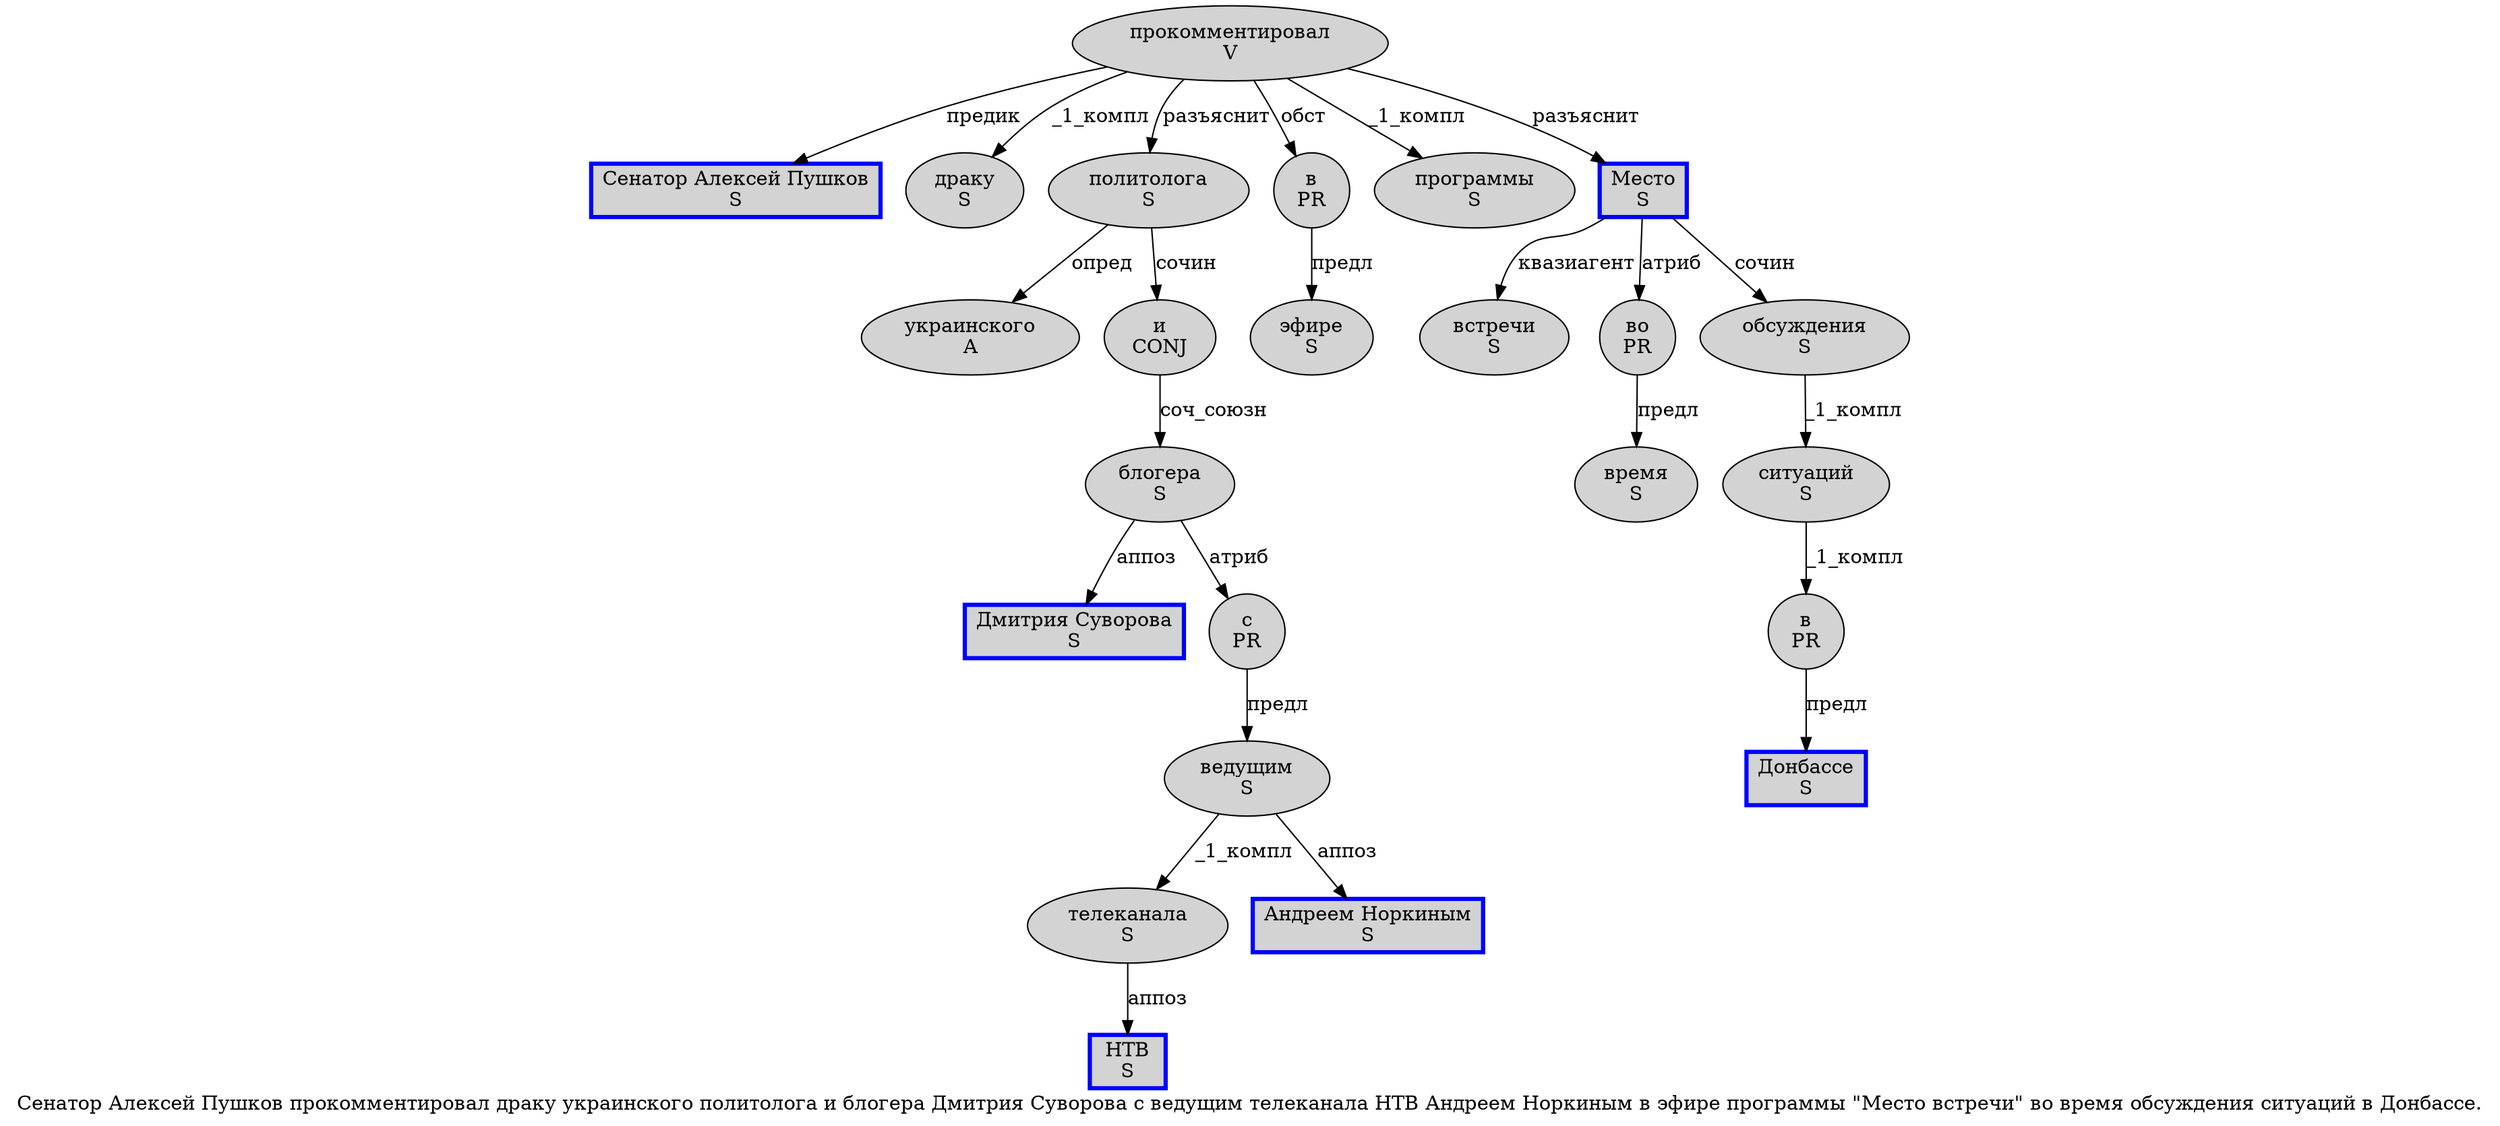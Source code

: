 digraph SENTENCE_1055 {
	graph [label="Сенатор Алексей Пушков прокомментировал драку украинского политолога и блогера Дмитрия Суворова с ведущим телеканала НТВ Андреем Норкиным в эфире программы \"Место встречи\" во время обсуждения ситуаций в Донбассе."]
	node [style=filled]
		0 [label="Сенатор Алексей Пушков
S" color=blue fillcolor=lightgray penwidth=3 shape=box]
		1 [label="прокомментировал
V" color="" fillcolor=lightgray penwidth=1 shape=ellipse]
		2 [label="драку
S" color="" fillcolor=lightgray penwidth=1 shape=ellipse]
		3 [label="украинского
A" color="" fillcolor=lightgray penwidth=1 shape=ellipse]
		4 [label="политолога
S" color="" fillcolor=lightgray penwidth=1 shape=ellipse]
		5 [label="и
CONJ" color="" fillcolor=lightgray penwidth=1 shape=ellipse]
		6 [label="блогера
S" color="" fillcolor=lightgray penwidth=1 shape=ellipse]
		7 [label="Дмитрия Суворова
S" color=blue fillcolor=lightgray penwidth=3 shape=box]
		8 [label="с
PR" color="" fillcolor=lightgray penwidth=1 shape=ellipse]
		9 [label="ведущим
S" color="" fillcolor=lightgray penwidth=1 shape=ellipse]
		10 [label="телеканала
S" color="" fillcolor=lightgray penwidth=1 shape=ellipse]
		11 [label="НТВ
S" color=blue fillcolor=lightgray penwidth=3 shape=box]
		12 [label="Андреем Норкиным
S" color=blue fillcolor=lightgray penwidth=3 shape=box]
		13 [label="в
PR" color="" fillcolor=lightgray penwidth=1 shape=ellipse]
		14 [label="эфире
S" color="" fillcolor=lightgray penwidth=1 shape=ellipse]
		15 [label="программы
S" color="" fillcolor=lightgray penwidth=1 shape=ellipse]
		17 [label="Место
S" color=blue fillcolor=lightgray penwidth=3 shape=box]
		18 [label="встречи
S" color="" fillcolor=lightgray penwidth=1 shape=ellipse]
		20 [label="во
PR" color="" fillcolor=lightgray penwidth=1 shape=ellipse]
		21 [label="время
S" color="" fillcolor=lightgray penwidth=1 shape=ellipse]
		22 [label="обсуждения
S" color="" fillcolor=lightgray penwidth=1 shape=ellipse]
		23 [label="ситуаций
S" color="" fillcolor=lightgray penwidth=1 shape=ellipse]
		24 [label="в
PR" color="" fillcolor=lightgray penwidth=1 shape=ellipse]
		25 [label="Донбассе
S" color=blue fillcolor=lightgray penwidth=3 shape=box]
			6 -> 7 [label="аппоз"]
			6 -> 8 [label="атриб"]
			4 -> 3 [label="опред"]
			4 -> 5 [label="сочин"]
			1 -> 0 [label="предик"]
			1 -> 2 [label="_1_компл"]
			1 -> 4 [label="разъяснит"]
			1 -> 13 [label="обст"]
			1 -> 15 [label="_1_компл"]
			1 -> 17 [label="разъяснит"]
			20 -> 21 [label="предл"]
			23 -> 24 [label="_1_компл"]
			24 -> 25 [label="предл"]
			22 -> 23 [label="_1_компл"]
			8 -> 9 [label="предл"]
			5 -> 6 [label="соч_союзн"]
			13 -> 14 [label="предл"]
			10 -> 11 [label="аппоз"]
			17 -> 18 [label="квазиагент"]
			17 -> 20 [label="атриб"]
			17 -> 22 [label="сочин"]
			9 -> 10 [label="_1_компл"]
			9 -> 12 [label="аппоз"]
}